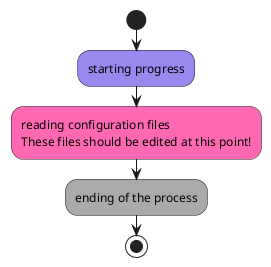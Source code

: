 @startuml
start
#9988ee:starting progress;
#HotPink:reading configuration files\nThese files should be edited at this point!;
#AAAAAA:ending of the process;
stop
@enduml